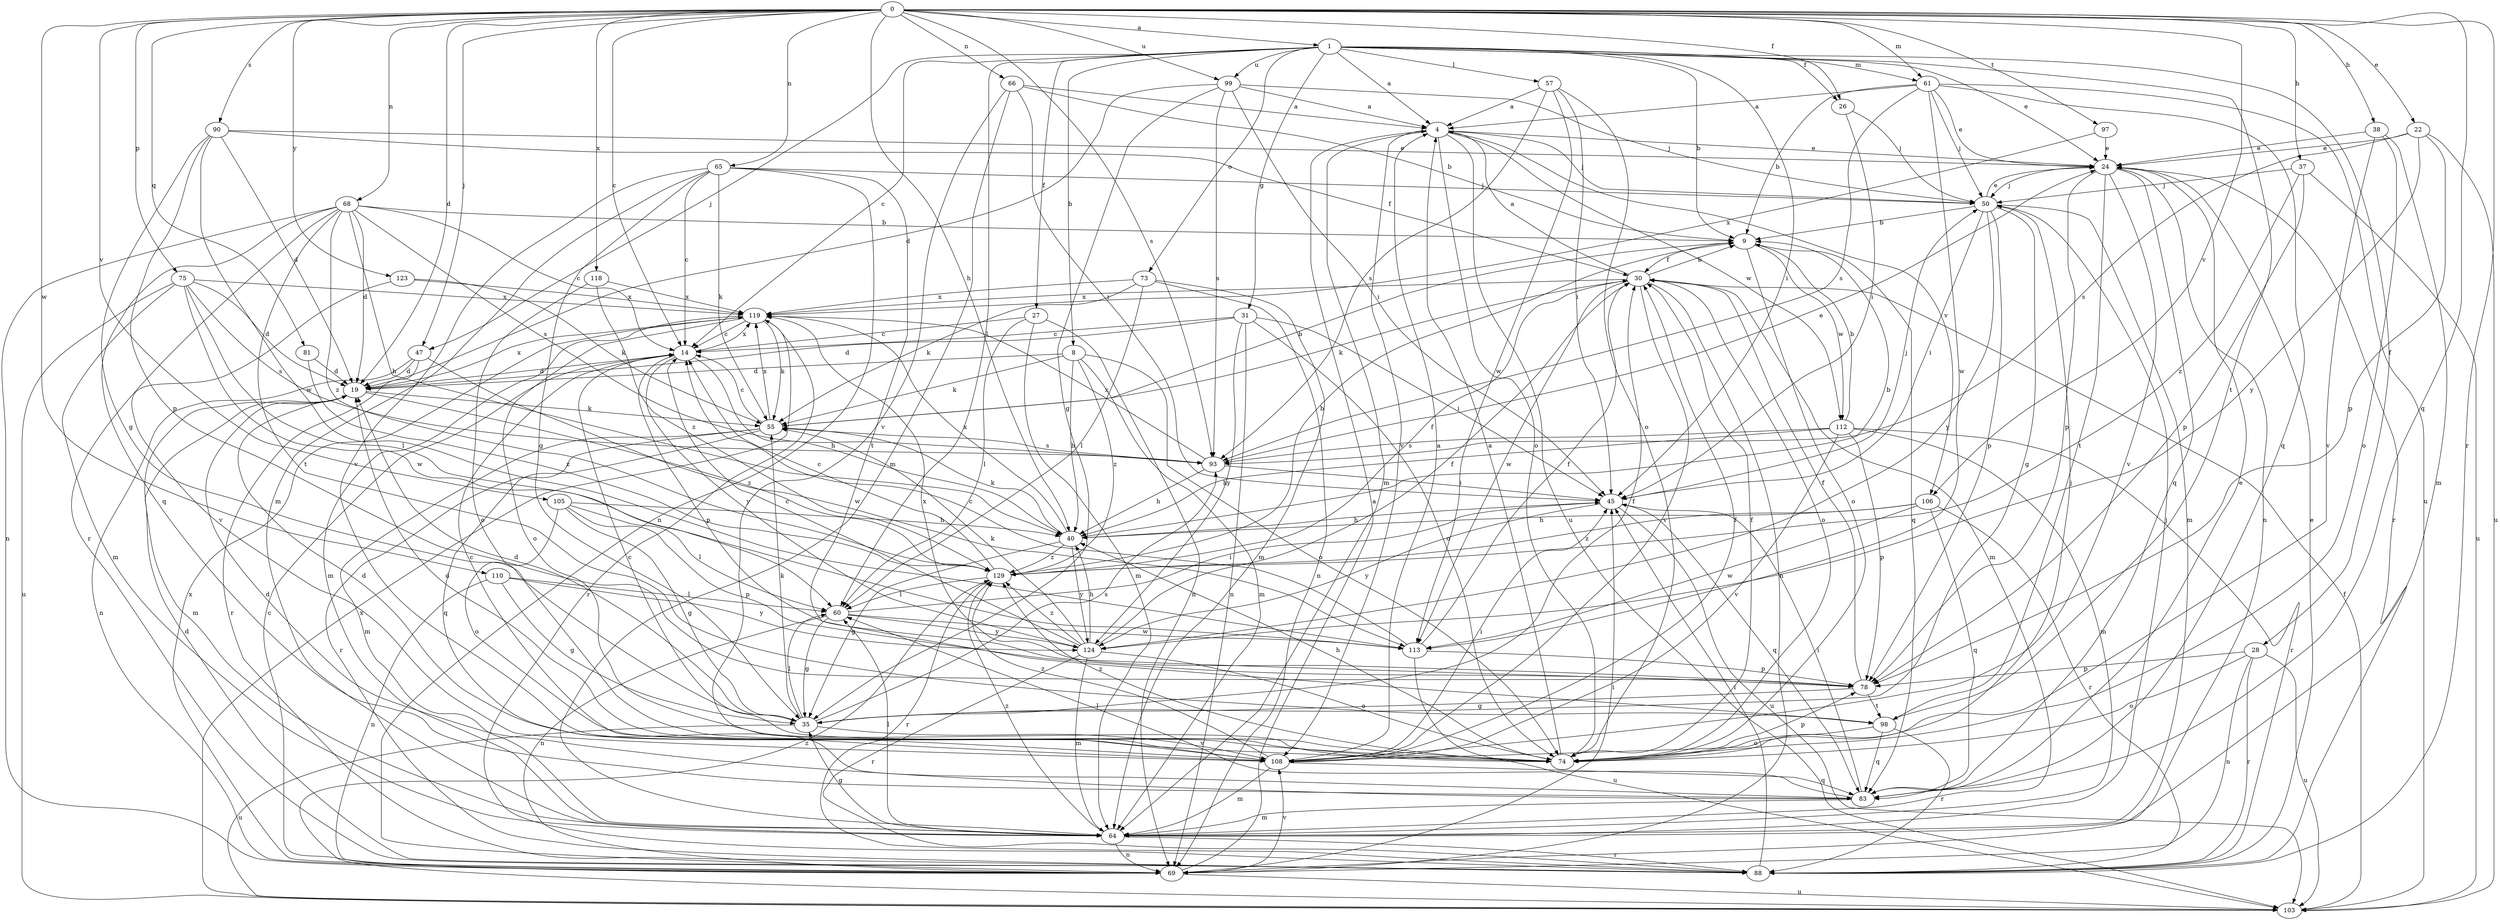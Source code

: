 strict digraph  {
0;
1;
4;
8;
9;
14;
19;
22;
24;
26;
27;
28;
30;
31;
35;
37;
38;
40;
45;
47;
50;
55;
57;
60;
61;
64;
65;
66;
68;
69;
73;
74;
75;
78;
81;
83;
88;
90;
93;
97;
98;
99;
103;
105;
106;
108;
110;
112;
113;
118;
119;
123;
124;
129;
0 -> 1  [label=a];
0 -> 14  [label=c];
0 -> 19  [label=d];
0 -> 22  [label=e];
0 -> 26  [label=f];
0 -> 37  [label=h];
0 -> 38  [label=h];
0 -> 40  [label=h];
0 -> 47  [label=j];
0 -> 61  [label=m];
0 -> 65  [label=n];
0 -> 66  [label=n];
0 -> 68  [label=n];
0 -> 75  [label=p];
0 -> 81  [label=q];
0 -> 83  [label=q];
0 -> 88  [label=r];
0 -> 90  [label=s];
0 -> 93  [label=s];
0 -> 97  [label=t];
0 -> 99  [label=u];
0 -> 105  [label=v];
0 -> 106  [label=v];
0 -> 110  [label=w];
0 -> 118  [label=x];
0 -> 123  [label=y];
1 -> 4  [label=a];
1 -> 8  [label=b];
1 -> 9  [label=b];
1 -> 14  [label=c];
1 -> 24  [label=e];
1 -> 26  [label=f];
1 -> 27  [label=f];
1 -> 28  [label=f];
1 -> 31  [label=g];
1 -> 45  [label=i];
1 -> 47  [label=j];
1 -> 57  [label=l];
1 -> 60  [label=l];
1 -> 61  [label=m];
1 -> 73  [label=o];
1 -> 98  [label=t];
1 -> 99  [label=u];
4 -> 24  [label=e];
4 -> 50  [label=j];
4 -> 64  [label=m];
4 -> 74  [label=o];
4 -> 103  [label=u];
4 -> 106  [label=v];
4 -> 108  [label=v];
4 -> 112  [label=w];
8 -> 19  [label=d];
8 -> 40  [label=h];
8 -> 55  [label=k];
8 -> 64  [label=m];
8 -> 74  [label=o];
8 -> 129  [label=z];
9 -> 30  [label=f];
9 -> 74  [label=o];
9 -> 83  [label=q];
9 -> 112  [label=w];
14 -> 19  [label=d];
14 -> 40  [label=h];
14 -> 78  [label=p];
14 -> 119  [label=x];
14 -> 124  [label=y];
19 -> 55  [label=k];
19 -> 64  [label=m];
19 -> 119  [label=x];
19 -> 129  [label=z];
22 -> 24  [label=e];
22 -> 78  [label=p];
22 -> 93  [label=s];
22 -> 103  [label=u];
22 -> 124  [label=y];
24 -> 50  [label=j];
24 -> 69  [label=n];
24 -> 78  [label=p];
24 -> 83  [label=q];
24 -> 88  [label=r];
24 -> 98  [label=t];
24 -> 108  [label=v];
26 -> 45  [label=i];
26 -> 50  [label=j];
27 -> 14  [label=c];
27 -> 60  [label=l];
27 -> 64  [label=m];
27 -> 69  [label=n];
28 -> 69  [label=n];
28 -> 74  [label=o];
28 -> 78  [label=p];
28 -> 88  [label=r];
28 -> 103  [label=u];
30 -> 4  [label=a];
30 -> 9  [label=b];
30 -> 55  [label=k];
30 -> 64  [label=m];
30 -> 69  [label=n];
30 -> 74  [label=o];
30 -> 108  [label=v];
30 -> 113  [label=w];
30 -> 119  [label=x];
31 -> 14  [label=c];
31 -> 19  [label=d];
31 -> 45  [label=i];
31 -> 69  [label=n];
31 -> 74  [label=o];
31 -> 124  [label=y];
35 -> 19  [label=d];
35 -> 30  [label=f];
35 -> 55  [label=k];
35 -> 60  [label=l];
35 -> 93  [label=s];
35 -> 103  [label=u];
35 -> 108  [label=v];
37 -> 50  [label=j];
37 -> 78  [label=p];
37 -> 103  [label=u];
37 -> 129  [label=z];
38 -> 24  [label=e];
38 -> 64  [label=m];
38 -> 74  [label=o];
38 -> 108  [label=v];
40 -> 9  [label=b];
40 -> 35  [label=g];
40 -> 55  [label=k];
40 -> 119  [label=x];
40 -> 124  [label=y];
40 -> 129  [label=z];
45 -> 40  [label=h];
45 -> 50  [label=j];
45 -> 83  [label=q];
45 -> 103  [label=u];
45 -> 124  [label=y];
47 -> 19  [label=d];
47 -> 69  [label=n];
47 -> 88  [label=r];
47 -> 113  [label=w];
50 -> 9  [label=b];
50 -> 24  [label=e];
50 -> 35  [label=g];
50 -> 45  [label=i];
50 -> 64  [label=m];
50 -> 78  [label=p];
50 -> 124  [label=y];
55 -> 9  [label=b];
55 -> 14  [label=c];
55 -> 64  [label=m];
55 -> 83  [label=q];
55 -> 88  [label=r];
55 -> 93  [label=s];
55 -> 119  [label=x];
57 -> 4  [label=a];
57 -> 45  [label=i];
57 -> 74  [label=o];
57 -> 93  [label=s];
57 -> 113  [label=w];
60 -> 35  [label=g];
60 -> 45  [label=i];
60 -> 69  [label=n];
60 -> 113  [label=w];
60 -> 124  [label=y];
61 -> 4  [label=a];
61 -> 9  [label=b];
61 -> 24  [label=e];
61 -> 50  [label=j];
61 -> 83  [label=q];
61 -> 93  [label=s];
61 -> 103  [label=u];
61 -> 113  [label=w];
64 -> 35  [label=g];
64 -> 50  [label=j];
64 -> 60  [label=l];
64 -> 69  [label=n];
64 -> 88  [label=r];
64 -> 129  [label=z];
65 -> 14  [label=c];
65 -> 35  [label=g];
65 -> 50  [label=j];
65 -> 55  [label=k];
65 -> 64  [label=m];
65 -> 69  [label=n];
65 -> 98  [label=t];
65 -> 108  [label=v];
66 -> 4  [label=a];
66 -> 9  [label=b];
66 -> 45  [label=i];
66 -> 64  [label=m];
66 -> 108  [label=v];
68 -> 9  [label=b];
68 -> 14  [label=c];
68 -> 19  [label=d];
68 -> 40  [label=h];
68 -> 69  [label=n];
68 -> 83  [label=q];
68 -> 88  [label=r];
68 -> 93  [label=s];
68 -> 98  [label=t];
68 -> 129  [label=z];
69 -> 4  [label=a];
69 -> 14  [label=c];
69 -> 45  [label=i];
69 -> 103  [label=u];
69 -> 108  [label=v];
69 -> 119  [label=x];
73 -> 55  [label=k];
73 -> 60  [label=l];
73 -> 64  [label=m];
73 -> 69  [label=n];
73 -> 119  [label=x];
74 -> 4  [label=a];
74 -> 14  [label=c];
74 -> 19  [label=d];
74 -> 30  [label=f];
74 -> 40  [label=h];
74 -> 50  [label=j];
74 -> 78  [label=p];
74 -> 129  [label=z];
75 -> 19  [label=d];
75 -> 60  [label=l];
75 -> 64  [label=m];
75 -> 93  [label=s];
75 -> 103  [label=u];
75 -> 113  [label=w];
75 -> 119  [label=x];
78 -> 30  [label=f];
78 -> 35  [label=g];
78 -> 98  [label=t];
78 -> 119  [label=x];
81 -> 19  [label=d];
81 -> 129  [label=z];
83 -> 19  [label=d];
83 -> 24  [label=e];
83 -> 45  [label=i];
83 -> 60  [label=l];
83 -> 64  [label=m];
88 -> 19  [label=d];
88 -> 24  [label=e];
88 -> 45  [label=i];
90 -> 19  [label=d];
90 -> 24  [label=e];
90 -> 30  [label=f];
90 -> 35  [label=g];
90 -> 78  [label=p];
90 -> 113  [label=w];
93 -> 24  [label=e];
93 -> 40  [label=h];
93 -> 45  [label=i];
93 -> 119  [label=x];
97 -> 24  [label=e];
97 -> 119  [label=x];
98 -> 74  [label=o];
98 -> 83  [label=q];
98 -> 88  [label=r];
99 -> 4  [label=a];
99 -> 19  [label=d];
99 -> 35  [label=g];
99 -> 45  [label=i];
99 -> 50  [label=j];
99 -> 93  [label=s];
103 -> 30  [label=f];
103 -> 119  [label=x];
103 -> 129  [label=z];
105 -> 35  [label=g];
105 -> 40  [label=h];
105 -> 60  [label=l];
105 -> 74  [label=o];
105 -> 78  [label=p];
106 -> 40  [label=h];
106 -> 83  [label=q];
106 -> 88  [label=r];
106 -> 113  [label=w];
106 -> 129  [label=z];
108 -> 4  [label=a];
108 -> 14  [label=c];
108 -> 19  [label=d];
108 -> 30  [label=f];
108 -> 45  [label=i];
108 -> 64  [label=m];
108 -> 83  [label=q];
108 -> 129  [label=z];
110 -> 35  [label=g];
110 -> 60  [label=l];
110 -> 69  [label=n];
110 -> 124  [label=y];
112 -> 9  [label=b];
112 -> 40  [label=h];
112 -> 64  [label=m];
112 -> 78  [label=p];
112 -> 88  [label=r];
112 -> 93  [label=s];
112 -> 108  [label=v];
113 -> 14  [label=c];
113 -> 30  [label=f];
113 -> 78  [label=p];
113 -> 103  [label=u];
118 -> 74  [label=o];
118 -> 119  [label=x];
118 -> 129  [label=z];
119 -> 14  [label=c];
119 -> 55  [label=k];
119 -> 64  [label=m];
119 -> 74  [label=o];
119 -> 88  [label=r];
123 -> 55  [label=k];
123 -> 108  [label=v];
123 -> 119  [label=x];
124 -> 14  [label=c];
124 -> 30  [label=f];
124 -> 40  [label=h];
124 -> 55  [label=k];
124 -> 64  [label=m];
124 -> 74  [label=o];
124 -> 88  [label=r];
124 -> 129  [label=z];
129 -> 9  [label=b];
129 -> 14  [label=c];
129 -> 30  [label=f];
129 -> 60  [label=l];
129 -> 88  [label=r];
}
